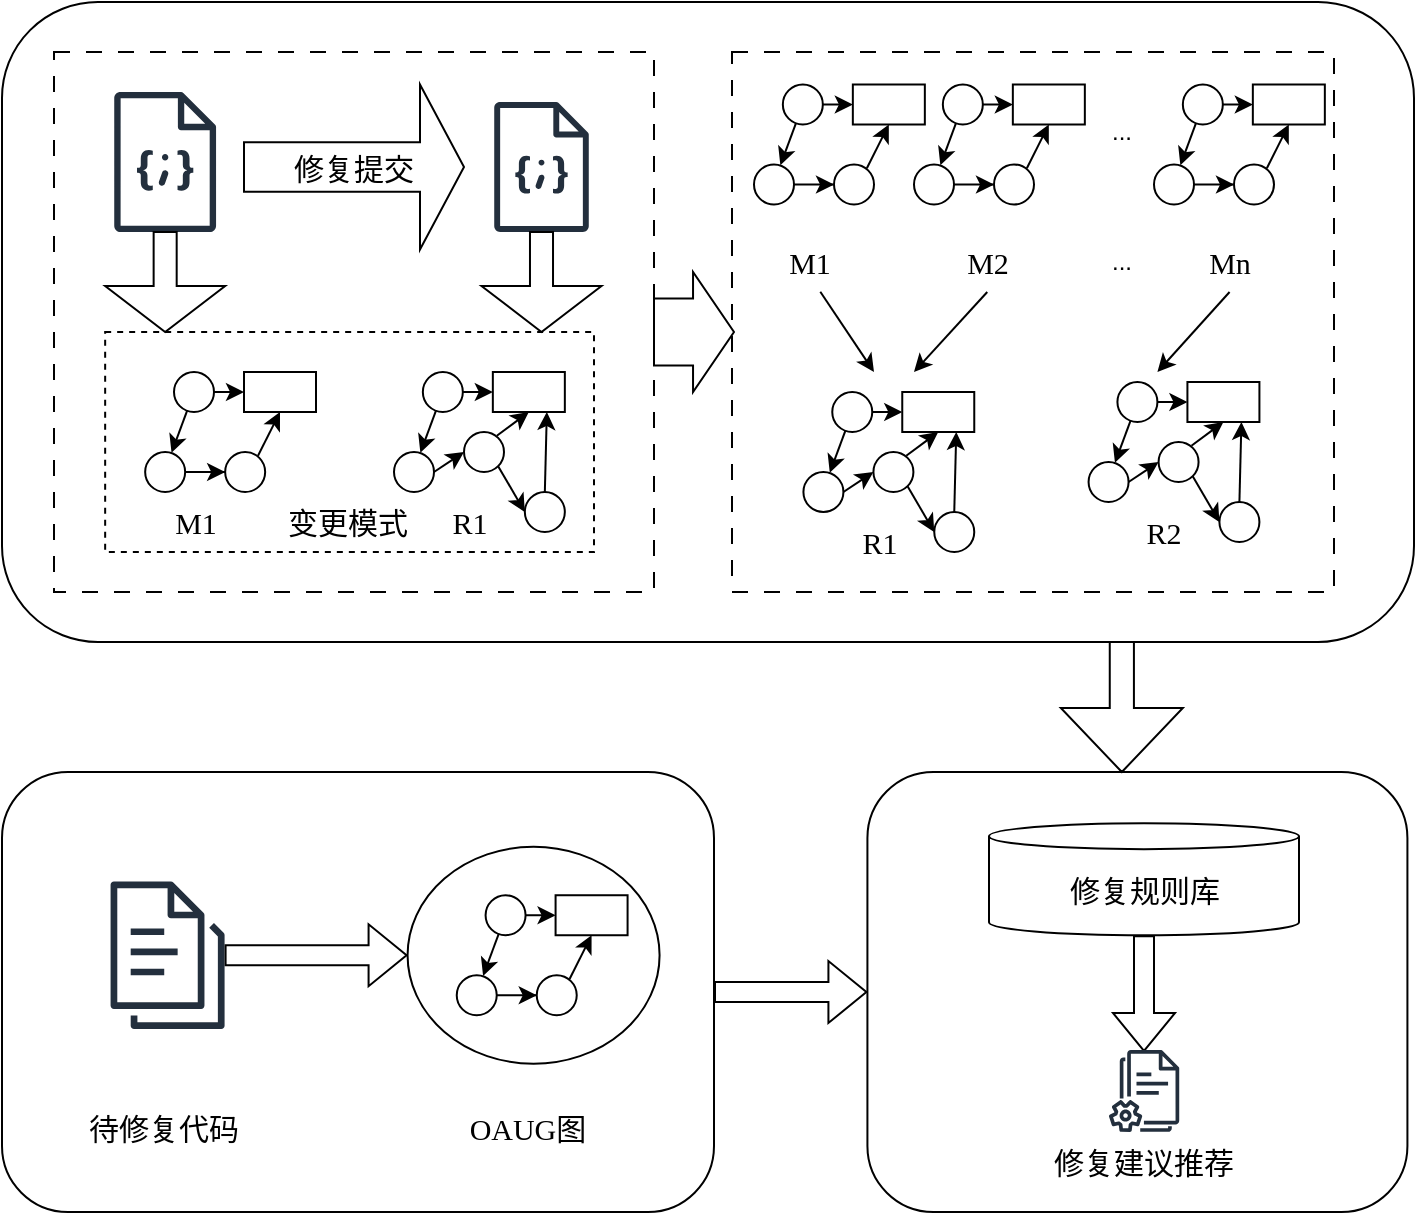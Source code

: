 <mxfile version="24.3.1" type="github">
  <diagram name="第 1 页" id="ZH6cl7m3xcGeVYRq7iUp">
    <mxGraphModel dx="2049" dy="1123" grid="1" gridSize="10" guides="1" tooltips="1" connect="1" arrows="1" fold="1" page="1" pageScale="1" pageWidth="827" pageHeight="1169" math="0" shadow="0">
      <root>
        <mxCell id="0" />
        <mxCell id="1" parent="0" />
        <mxCell id="i0T56b6DDUv1fpAvDgfl-138" value="" style="rounded=1;whiteSpace=wrap;html=1;" vertex="1" parent="1">
          <mxGeometry x="506.71" y="490" width="270" height="220" as="geometry" />
        </mxCell>
        <mxCell id="i0T56b6DDUv1fpAvDgfl-113" value="" style="rounded=1;whiteSpace=wrap;html=1;" vertex="1" parent="1">
          <mxGeometry x="74" y="490" width="356" height="220" as="geometry" />
        </mxCell>
        <mxCell id="i0T56b6DDUv1fpAvDgfl-134" value="" style="ellipse;whiteSpace=wrap;html=1;" vertex="1" parent="1">
          <mxGeometry x="276.79" y="527.37" width="126" height="108.5" as="geometry" />
        </mxCell>
        <mxCell id="i0T56b6DDUv1fpAvDgfl-1" value="" style="rounded=1;whiteSpace=wrap;html=1;" vertex="1" parent="1">
          <mxGeometry x="74" y="105" width="706" height="320" as="geometry" />
        </mxCell>
        <mxCell id="i0T56b6DDUv1fpAvDgfl-109" value="" style="rounded=0;whiteSpace=wrap;html=1;dashed=1;dashPattern=8 8;" vertex="1" parent="1">
          <mxGeometry x="439" y="130" width="301" height="270" as="geometry" />
        </mxCell>
        <mxCell id="i0T56b6DDUv1fpAvDgfl-2" value="" style="rounded=0;whiteSpace=wrap;html=1;dashed=1;dashPattern=8 8;" vertex="1" parent="1">
          <mxGeometry x="100" y="130" width="300" height="270" as="geometry" />
        </mxCell>
        <mxCell id="i0T56b6DDUv1fpAvDgfl-3" value="" style="sketch=0;outlineConnect=0;fontColor=#232F3E;gradientColor=none;fillColor=#232F3D;strokeColor=none;dashed=0;verticalLabelPosition=bottom;verticalAlign=top;align=center;html=1;fontSize=12;fontStyle=0;aspect=fixed;pointerEvents=1;shape=mxgraph.aws4.json_script;" vertex="1" parent="1">
          <mxGeometry x="130" y="150" width="51.15" height="70" as="geometry" />
        </mxCell>
        <mxCell id="i0T56b6DDUv1fpAvDgfl-4" value="修复提交" style="shape=singleArrow;whiteSpace=wrap;html=1;fontFamily=宋体-简;fontSize=15;" vertex="1" parent="1">
          <mxGeometry x="195" y="146.25" width="110" height="82.5" as="geometry" />
        </mxCell>
        <mxCell id="i0T56b6DDUv1fpAvDgfl-5" value="" style="sketch=0;outlineConnect=0;fontColor=#232F3E;gradientColor=none;fillColor=#232F3D;strokeColor=none;dashed=0;verticalLabelPosition=bottom;verticalAlign=top;align=center;html=1;fontSize=12;fontStyle=0;aspect=fixed;pointerEvents=1;shape=mxgraph.aws4.json_script;" vertex="1" parent="1">
          <mxGeometry x="320" y="155" width="47.5" height="65" as="geometry" />
        </mxCell>
        <mxCell id="i0T56b6DDUv1fpAvDgfl-6" value="" style="rounded=0;whiteSpace=wrap;html=1;dashed=1;" vertex="1" parent="1">
          <mxGeometry x="125.58" y="270" width="244.42" height="110" as="geometry" />
        </mxCell>
        <mxCell id="i0T56b6DDUv1fpAvDgfl-8" value="" style="shape=singleArrow;direction=south;whiteSpace=wrap;html=1;arrowWidth=0.192;arrowSize=0.46;" vertex="1" parent="1">
          <mxGeometry x="313.75" y="220" width="60" height="50" as="geometry" />
        </mxCell>
        <mxCell id="i0T56b6DDUv1fpAvDgfl-9" value="" style="ellipse;whiteSpace=wrap;html=1;aspect=fixed;" vertex="1" parent="1">
          <mxGeometry x="160" y="290" width="20" height="20" as="geometry" />
        </mxCell>
        <mxCell id="i0T56b6DDUv1fpAvDgfl-20" style="edgeStyle=orthogonalEdgeStyle;rounded=0;orthogonalLoop=1;jettySize=auto;html=1;entryX=0;entryY=0.5;entryDx=0;entryDy=0;" edge="1" parent="1" source="i0T56b6DDUv1fpAvDgfl-10" target="i0T56b6DDUv1fpAvDgfl-11">
          <mxGeometry relative="1" as="geometry" />
        </mxCell>
        <mxCell id="i0T56b6DDUv1fpAvDgfl-10" value="" style="ellipse;whiteSpace=wrap;html=1;aspect=fixed;" vertex="1" parent="1">
          <mxGeometry x="145.58" y="330" width="20" height="20" as="geometry" />
        </mxCell>
        <mxCell id="i0T56b6DDUv1fpAvDgfl-11" value="" style="ellipse;whiteSpace=wrap;html=1;aspect=fixed;" vertex="1" parent="1">
          <mxGeometry x="185.58" y="330" width="20" height="20" as="geometry" />
        </mxCell>
        <mxCell id="i0T56b6DDUv1fpAvDgfl-17" value="" style="rounded=0;whiteSpace=wrap;html=1;" vertex="1" parent="1">
          <mxGeometry x="195" y="290" width="36" height="20" as="geometry" />
        </mxCell>
        <mxCell id="i0T56b6DDUv1fpAvDgfl-19" value="" style="endArrow=classic;html=1;rounded=0;exitX=0.331;exitY=0.958;exitDx=0;exitDy=0;exitPerimeter=0;entryX=0.659;entryY=0.018;entryDx=0;entryDy=0;entryPerimeter=0;" edge="1" parent="1" source="i0T56b6DDUv1fpAvDgfl-9" target="i0T56b6DDUv1fpAvDgfl-10">
          <mxGeometry width="50" height="50" relative="1" as="geometry">
            <mxPoint x="80" y="550" as="sourcePoint" />
            <mxPoint x="160" y="330" as="targetPoint" />
          </mxGeometry>
        </mxCell>
        <mxCell id="i0T56b6DDUv1fpAvDgfl-21" value="" style="endArrow=classic;html=1;rounded=0;exitX=0.821;exitY=0.095;exitDx=0;exitDy=0;exitPerimeter=0;entryX=0.5;entryY=1;entryDx=0;entryDy=0;" edge="1" parent="1" source="i0T56b6DDUv1fpAvDgfl-11" target="i0T56b6DDUv1fpAvDgfl-17">
          <mxGeometry width="50" height="50" relative="1" as="geometry">
            <mxPoint x="210" y="340" as="sourcePoint" />
            <mxPoint x="260" y="290" as="targetPoint" />
          </mxGeometry>
        </mxCell>
        <mxCell id="i0T56b6DDUv1fpAvDgfl-23" value="" style="endArrow=classic;html=1;rounded=0;exitX=1;exitY=0.5;exitDx=0;exitDy=0;entryX=0;entryY=0.5;entryDx=0;entryDy=0;" edge="1" parent="1" source="i0T56b6DDUv1fpAvDgfl-9" target="i0T56b6DDUv1fpAvDgfl-17">
          <mxGeometry width="50" height="50" relative="1" as="geometry">
            <mxPoint x="180" y="360" as="sourcePoint" />
            <mxPoint x="230" y="310" as="targetPoint" />
          </mxGeometry>
        </mxCell>
        <mxCell id="i0T56b6DDUv1fpAvDgfl-32" value="" style="ellipse;whiteSpace=wrap;html=1;aspect=fixed;" vertex="1" parent="1">
          <mxGeometry x="284.42" y="290" width="20" height="20" as="geometry" />
        </mxCell>
        <mxCell id="i0T56b6DDUv1fpAvDgfl-34" value="" style="ellipse;whiteSpace=wrap;html=1;aspect=fixed;" vertex="1" parent="1">
          <mxGeometry x="270" y="330" width="20" height="20" as="geometry" />
        </mxCell>
        <mxCell id="i0T56b6DDUv1fpAvDgfl-35" value="" style="ellipse;whiteSpace=wrap;html=1;aspect=fixed;" vertex="1" parent="1">
          <mxGeometry x="305" y="320" width="20" height="20" as="geometry" />
        </mxCell>
        <mxCell id="i0T56b6DDUv1fpAvDgfl-36" value="" style="rounded=0;whiteSpace=wrap;html=1;" vertex="1" parent="1">
          <mxGeometry x="319.42" y="290" width="36" height="20" as="geometry" />
        </mxCell>
        <mxCell id="i0T56b6DDUv1fpAvDgfl-37" value="" style="endArrow=classic;html=1;rounded=0;exitX=0.331;exitY=0.958;exitDx=0;exitDy=0;exitPerimeter=0;entryX=0.659;entryY=0.018;entryDx=0;entryDy=0;entryPerimeter=0;" edge="1" parent="1" source="i0T56b6DDUv1fpAvDgfl-32" target="i0T56b6DDUv1fpAvDgfl-34">
          <mxGeometry width="50" height="50" relative="1" as="geometry">
            <mxPoint x="204.42" y="550" as="sourcePoint" />
            <mxPoint x="284.42" y="330" as="targetPoint" />
          </mxGeometry>
        </mxCell>
        <mxCell id="i0T56b6DDUv1fpAvDgfl-38" value="" style="endArrow=classic;html=1;rounded=0;exitX=0.821;exitY=0.095;exitDx=0;exitDy=0;exitPerimeter=0;entryX=0.5;entryY=1;entryDx=0;entryDy=0;" edge="1" parent="1" source="i0T56b6DDUv1fpAvDgfl-35" target="i0T56b6DDUv1fpAvDgfl-36">
          <mxGeometry width="50" height="50" relative="1" as="geometry">
            <mxPoint x="334.42" y="340" as="sourcePoint" />
            <mxPoint x="384.42" y="290" as="targetPoint" />
          </mxGeometry>
        </mxCell>
        <mxCell id="i0T56b6DDUv1fpAvDgfl-39" value="" style="endArrow=classic;html=1;rounded=0;exitX=1;exitY=0.5;exitDx=0;exitDy=0;entryX=0;entryY=0.5;entryDx=0;entryDy=0;" edge="1" parent="1" source="i0T56b6DDUv1fpAvDgfl-32" target="i0T56b6DDUv1fpAvDgfl-36">
          <mxGeometry width="50" height="50" relative="1" as="geometry">
            <mxPoint x="304.42" y="360" as="sourcePoint" />
            <mxPoint x="354.42" y="310" as="targetPoint" />
          </mxGeometry>
        </mxCell>
        <mxCell id="i0T56b6DDUv1fpAvDgfl-40" value="" style="ellipse;whiteSpace=wrap;html=1;aspect=fixed;" vertex="1" parent="1">
          <mxGeometry x="335.42" y="350" width="20" height="20" as="geometry" />
        </mxCell>
        <mxCell id="i0T56b6DDUv1fpAvDgfl-41" value="" style="endArrow=classic;html=1;rounded=0;exitX=0.5;exitY=0;exitDx=0;exitDy=0;entryX=0.75;entryY=1;entryDx=0;entryDy=0;" edge="1" parent="1" source="i0T56b6DDUv1fpAvDgfl-40" target="i0T56b6DDUv1fpAvDgfl-36">
          <mxGeometry width="50" height="50" relative="1" as="geometry">
            <mxPoint x="310" y="390" as="sourcePoint" />
            <mxPoint x="360" y="340" as="targetPoint" />
          </mxGeometry>
        </mxCell>
        <mxCell id="i0T56b6DDUv1fpAvDgfl-42" value="" style="endArrow=classic;html=1;rounded=0;exitX=1;exitY=1;exitDx=0;exitDy=0;entryX=0;entryY=0.5;entryDx=0;entryDy=0;" edge="1" parent="1" source="i0T56b6DDUv1fpAvDgfl-35" target="i0T56b6DDUv1fpAvDgfl-40">
          <mxGeometry width="50" height="50" relative="1" as="geometry">
            <mxPoint x="220" y="390" as="sourcePoint" />
            <mxPoint x="270" y="340" as="targetPoint" />
          </mxGeometry>
        </mxCell>
        <mxCell id="i0T56b6DDUv1fpAvDgfl-43" value="" style="endArrow=classic;html=1;rounded=0;exitX=1;exitY=0.5;exitDx=0;exitDy=0;entryX=0;entryY=0.5;entryDx=0;entryDy=0;" edge="1" parent="1" source="i0T56b6DDUv1fpAvDgfl-34" target="i0T56b6DDUv1fpAvDgfl-35">
          <mxGeometry width="50" height="50" relative="1" as="geometry">
            <mxPoint x="280" y="380" as="sourcePoint" />
            <mxPoint x="330" y="330" as="targetPoint" />
          </mxGeometry>
        </mxCell>
        <mxCell id="i0T56b6DDUv1fpAvDgfl-44" value="变更模式" style="text;html=1;align=center;verticalAlign=middle;whiteSpace=wrap;rounded=0;fontFamily=宋体-简;fontSize=15;" vertex="1" parent="1">
          <mxGeometry x="208.84" y="350" width="75.58" height="30" as="geometry" />
        </mxCell>
        <mxCell id="i0T56b6DDUv1fpAvDgfl-46" value="&lt;font face=&quot;Times New Roman&quot;&gt;M1&lt;/font&gt;" style="text;html=1;align=center;verticalAlign=middle;whiteSpace=wrap;rounded=0;fontFamily=宋体-简;fontSize=15;" vertex="1" parent="1">
          <mxGeometry x="133.26" y="350" width="75.58" height="30" as="geometry" />
        </mxCell>
        <mxCell id="i0T56b6DDUv1fpAvDgfl-47" value="&lt;font face=&quot;Times New Roman&quot;&gt;R1&lt;/font&gt;" style="text;html=1;align=center;verticalAlign=middle;whiteSpace=wrap;rounded=0;fontFamily=宋体-简;fontSize=15;" vertex="1" parent="1">
          <mxGeometry x="270" y="350" width="75.58" height="30" as="geometry" />
        </mxCell>
        <mxCell id="i0T56b6DDUv1fpAvDgfl-48" value="" style="ellipse;whiteSpace=wrap;html=1;aspect=fixed;" vertex="1" parent="1">
          <mxGeometry x="464.42" y="146.25" width="20" height="20" as="geometry" />
        </mxCell>
        <mxCell id="i0T56b6DDUv1fpAvDgfl-49" style="edgeStyle=orthogonalEdgeStyle;rounded=0;orthogonalLoop=1;jettySize=auto;html=1;entryX=0;entryY=0.5;entryDx=0;entryDy=0;" edge="1" parent="1" source="i0T56b6DDUv1fpAvDgfl-50" target="i0T56b6DDUv1fpAvDgfl-51">
          <mxGeometry relative="1" as="geometry" />
        </mxCell>
        <mxCell id="i0T56b6DDUv1fpAvDgfl-50" value="" style="ellipse;whiteSpace=wrap;html=1;aspect=fixed;" vertex="1" parent="1">
          <mxGeometry x="450" y="186.25" width="20" height="20" as="geometry" />
        </mxCell>
        <mxCell id="i0T56b6DDUv1fpAvDgfl-51" value="" style="ellipse;whiteSpace=wrap;html=1;aspect=fixed;" vertex="1" parent="1">
          <mxGeometry x="490" y="186.25" width="20" height="20" as="geometry" />
        </mxCell>
        <mxCell id="i0T56b6DDUv1fpAvDgfl-52" value="" style="rounded=0;whiteSpace=wrap;html=1;" vertex="1" parent="1">
          <mxGeometry x="499.42" y="146.25" width="36" height="20" as="geometry" />
        </mxCell>
        <mxCell id="i0T56b6DDUv1fpAvDgfl-53" value="" style="endArrow=classic;html=1;rounded=0;exitX=0.331;exitY=0.958;exitDx=0;exitDy=0;exitPerimeter=0;entryX=0.659;entryY=0.018;entryDx=0;entryDy=0;entryPerimeter=0;" edge="1" parent="1" source="i0T56b6DDUv1fpAvDgfl-48" target="i0T56b6DDUv1fpAvDgfl-50">
          <mxGeometry width="50" height="50" relative="1" as="geometry">
            <mxPoint x="384.42" y="406.25" as="sourcePoint" />
            <mxPoint x="464.42" y="186.25" as="targetPoint" />
          </mxGeometry>
        </mxCell>
        <mxCell id="i0T56b6DDUv1fpAvDgfl-54" value="" style="endArrow=classic;html=1;rounded=0;exitX=0.821;exitY=0.095;exitDx=0;exitDy=0;exitPerimeter=0;entryX=0.5;entryY=1;entryDx=0;entryDy=0;" edge="1" parent="1" source="i0T56b6DDUv1fpAvDgfl-51" target="i0T56b6DDUv1fpAvDgfl-52">
          <mxGeometry width="50" height="50" relative="1" as="geometry">
            <mxPoint x="514.42" y="196.25" as="sourcePoint" />
            <mxPoint x="564.42" y="146.25" as="targetPoint" />
          </mxGeometry>
        </mxCell>
        <mxCell id="i0T56b6DDUv1fpAvDgfl-55" value="" style="endArrow=classic;html=1;rounded=0;exitX=1;exitY=0.5;exitDx=0;exitDy=0;entryX=0;entryY=0.5;entryDx=0;entryDy=0;" edge="1" parent="1" source="i0T56b6DDUv1fpAvDgfl-48" target="i0T56b6DDUv1fpAvDgfl-52">
          <mxGeometry width="50" height="50" relative="1" as="geometry">
            <mxPoint x="484.42" y="216.25" as="sourcePoint" />
            <mxPoint x="534.42" y="166.25" as="targetPoint" />
          </mxGeometry>
        </mxCell>
        <mxCell id="i0T56b6DDUv1fpAvDgfl-56" value="" style="ellipse;whiteSpace=wrap;html=1;aspect=fixed;" vertex="1" parent="1">
          <mxGeometry x="544.42" y="146.25" width="20" height="20" as="geometry" />
        </mxCell>
        <mxCell id="i0T56b6DDUv1fpAvDgfl-57" style="edgeStyle=orthogonalEdgeStyle;rounded=0;orthogonalLoop=1;jettySize=auto;html=1;entryX=0;entryY=0.5;entryDx=0;entryDy=0;" edge="1" parent="1" source="i0T56b6DDUv1fpAvDgfl-58" target="i0T56b6DDUv1fpAvDgfl-59">
          <mxGeometry relative="1" as="geometry" />
        </mxCell>
        <mxCell id="i0T56b6DDUv1fpAvDgfl-58" value="" style="ellipse;whiteSpace=wrap;html=1;aspect=fixed;" vertex="1" parent="1">
          <mxGeometry x="530" y="186.25" width="20" height="20" as="geometry" />
        </mxCell>
        <mxCell id="i0T56b6DDUv1fpAvDgfl-59" value="" style="ellipse;whiteSpace=wrap;html=1;aspect=fixed;" vertex="1" parent="1">
          <mxGeometry x="570" y="186.25" width="20" height="20" as="geometry" />
        </mxCell>
        <mxCell id="i0T56b6DDUv1fpAvDgfl-60" value="" style="rounded=0;whiteSpace=wrap;html=1;" vertex="1" parent="1">
          <mxGeometry x="579.42" y="146.25" width="36" height="20" as="geometry" />
        </mxCell>
        <mxCell id="i0T56b6DDUv1fpAvDgfl-61" value="" style="endArrow=classic;html=1;rounded=0;exitX=0.331;exitY=0.958;exitDx=0;exitDy=0;exitPerimeter=0;entryX=0.659;entryY=0.018;entryDx=0;entryDy=0;entryPerimeter=0;" edge="1" parent="1" source="i0T56b6DDUv1fpAvDgfl-56" target="i0T56b6DDUv1fpAvDgfl-58">
          <mxGeometry width="50" height="50" relative="1" as="geometry">
            <mxPoint x="464.42" y="406.25" as="sourcePoint" />
            <mxPoint x="544.42" y="186.25" as="targetPoint" />
          </mxGeometry>
        </mxCell>
        <mxCell id="i0T56b6DDUv1fpAvDgfl-62" value="" style="endArrow=classic;html=1;rounded=0;exitX=0.821;exitY=0.095;exitDx=0;exitDy=0;exitPerimeter=0;entryX=0.5;entryY=1;entryDx=0;entryDy=0;" edge="1" parent="1" source="i0T56b6DDUv1fpAvDgfl-59" target="i0T56b6DDUv1fpAvDgfl-60">
          <mxGeometry width="50" height="50" relative="1" as="geometry">
            <mxPoint x="594.42" y="196.25" as="sourcePoint" />
            <mxPoint x="644.42" y="146.25" as="targetPoint" />
          </mxGeometry>
        </mxCell>
        <mxCell id="i0T56b6DDUv1fpAvDgfl-63" value="" style="endArrow=classic;html=1;rounded=0;exitX=1;exitY=0.5;exitDx=0;exitDy=0;entryX=0;entryY=0.5;entryDx=0;entryDy=0;" edge="1" parent="1" source="i0T56b6DDUv1fpAvDgfl-56" target="i0T56b6DDUv1fpAvDgfl-60">
          <mxGeometry width="50" height="50" relative="1" as="geometry">
            <mxPoint x="564.42" y="216.25" as="sourcePoint" />
            <mxPoint x="614.42" y="166.25" as="targetPoint" />
          </mxGeometry>
        </mxCell>
        <mxCell id="i0T56b6DDUv1fpAvDgfl-64" value="" style="ellipse;whiteSpace=wrap;html=1;aspect=fixed;" vertex="1" parent="1">
          <mxGeometry x="664.42" y="146.25" width="20" height="20" as="geometry" />
        </mxCell>
        <mxCell id="i0T56b6DDUv1fpAvDgfl-65" style="edgeStyle=orthogonalEdgeStyle;rounded=0;orthogonalLoop=1;jettySize=auto;html=1;entryX=0;entryY=0.5;entryDx=0;entryDy=0;" edge="1" parent="1" source="i0T56b6DDUv1fpAvDgfl-66" target="i0T56b6DDUv1fpAvDgfl-67">
          <mxGeometry relative="1" as="geometry" />
        </mxCell>
        <mxCell id="i0T56b6DDUv1fpAvDgfl-66" value="" style="ellipse;whiteSpace=wrap;html=1;aspect=fixed;" vertex="1" parent="1">
          <mxGeometry x="650" y="186.25" width="20" height="20" as="geometry" />
        </mxCell>
        <mxCell id="i0T56b6DDUv1fpAvDgfl-67" value="" style="ellipse;whiteSpace=wrap;html=1;aspect=fixed;" vertex="1" parent="1">
          <mxGeometry x="690" y="186.25" width="20" height="20" as="geometry" />
        </mxCell>
        <mxCell id="i0T56b6DDUv1fpAvDgfl-68" value="" style="rounded=0;whiteSpace=wrap;html=1;" vertex="1" parent="1">
          <mxGeometry x="699.42" y="146.25" width="36" height="20" as="geometry" />
        </mxCell>
        <mxCell id="i0T56b6DDUv1fpAvDgfl-69" value="" style="endArrow=classic;html=1;rounded=0;exitX=0.331;exitY=0.958;exitDx=0;exitDy=0;exitPerimeter=0;entryX=0.659;entryY=0.018;entryDx=0;entryDy=0;entryPerimeter=0;" edge="1" parent="1" source="i0T56b6DDUv1fpAvDgfl-64" target="i0T56b6DDUv1fpAvDgfl-66">
          <mxGeometry width="50" height="50" relative="1" as="geometry">
            <mxPoint x="584.42" y="406.25" as="sourcePoint" />
            <mxPoint x="664.42" y="186.25" as="targetPoint" />
          </mxGeometry>
        </mxCell>
        <mxCell id="i0T56b6DDUv1fpAvDgfl-70" value="" style="endArrow=classic;html=1;rounded=0;exitX=0.821;exitY=0.095;exitDx=0;exitDy=0;exitPerimeter=0;entryX=0.5;entryY=1;entryDx=0;entryDy=0;" edge="1" parent="1" source="i0T56b6DDUv1fpAvDgfl-67" target="i0T56b6DDUv1fpAvDgfl-68">
          <mxGeometry width="50" height="50" relative="1" as="geometry">
            <mxPoint x="714.42" y="196.25" as="sourcePoint" />
            <mxPoint x="764.42" y="146.25" as="targetPoint" />
          </mxGeometry>
        </mxCell>
        <mxCell id="i0T56b6DDUv1fpAvDgfl-71" value="" style="endArrow=classic;html=1;rounded=0;exitX=1;exitY=0.5;exitDx=0;exitDy=0;entryX=0;entryY=0.5;entryDx=0;entryDy=0;" edge="1" parent="1" source="i0T56b6DDUv1fpAvDgfl-64" target="i0T56b6DDUv1fpAvDgfl-68">
          <mxGeometry width="50" height="50" relative="1" as="geometry">
            <mxPoint x="684.42" y="216.25" as="sourcePoint" />
            <mxPoint x="734.42" y="166.25" as="targetPoint" />
          </mxGeometry>
        </mxCell>
        <mxCell id="i0T56b6DDUv1fpAvDgfl-72" value="..." style="text;html=1;align=center;verticalAlign=middle;whiteSpace=wrap;rounded=0;" vertex="1" parent="1">
          <mxGeometry x="604.42" y="155" width="60" height="30" as="geometry" />
        </mxCell>
        <mxCell id="i0T56b6DDUv1fpAvDgfl-73" value="&lt;font face=&quot;Times New Roman&quot;&gt;M1&lt;/font&gt;" style="text;html=1;align=center;verticalAlign=middle;whiteSpace=wrap;rounded=0;fontFamily=宋体-简;fontSize=15;" vertex="1" parent="1">
          <mxGeometry x="440" y="220" width="75.58" height="30" as="geometry" />
        </mxCell>
        <mxCell id="i0T56b6DDUv1fpAvDgfl-74" value="&lt;font face=&quot;Times New Roman&quot;&gt;M2&lt;/font&gt;" style="text;html=1;align=center;verticalAlign=middle;whiteSpace=wrap;rounded=0;fontFamily=宋体-简;fontSize=15;" vertex="1" parent="1">
          <mxGeometry x="528.84" y="220" width="75.58" height="30" as="geometry" />
        </mxCell>
        <mxCell id="i0T56b6DDUv1fpAvDgfl-75" value="&lt;font face=&quot;Times New Roman&quot;&gt;Mn&lt;/font&gt;" style="text;html=1;align=center;verticalAlign=middle;whiteSpace=wrap;rounded=0;fontFamily=宋体-简;fontSize=15;" vertex="1" parent="1">
          <mxGeometry x="650.0" y="220" width="75.58" height="30" as="geometry" />
        </mxCell>
        <mxCell id="i0T56b6DDUv1fpAvDgfl-79" value="..." style="text;html=1;align=center;verticalAlign=middle;whiteSpace=wrap;rounded=0;" vertex="1" parent="1">
          <mxGeometry x="604.42" y="220" width="60" height="30" as="geometry" />
        </mxCell>
        <mxCell id="i0T56b6DDUv1fpAvDgfl-81" value="" style="ellipse;whiteSpace=wrap;html=1;aspect=fixed;" vertex="1" parent="1">
          <mxGeometry x="489.13" y="300" width="20" height="20" as="geometry" />
        </mxCell>
        <mxCell id="i0T56b6DDUv1fpAvDgfl-82" value="" style="ellipse;whiteSpace=wrap;html=1;aspect=fixed;" vertex="1" parent="1">
          <mxGeometry x="474.71" y="340" width="20" height="20" as="geometry" />
        </mxCell>
        <mxCell id="i0T56b6DDUv1fpAvDgfl-83" value="" style="ellipse;whiteSpace=wrap;html=1;aspect=fixed;" vertex="1" parent="1">
          <mxGeometry x="509.71" y="330" width="20" height="20" as="geometry" />
        </mxCell>
        <mxCell id="i0T56b6DDUv1fpAvDgfl-84" value="" style="rounded=0;whiteSpace=wrap;html=1;" vertex="1" parent="1">
          <mxGeometry x="524.13" y="300" width="36" height="20" as="geometry" />
        </mxCell>
        <mxCell id="i0T56b6DDUv1fpAvDgfl-85" value="" style="endArrow=classic;html=1;rounded=0;exitX=0.331;exitY=0.958;exitDx=0;exitDy=0;exitPerimeter=0;entryX=0.659;entryY=0.018;entryDx=0;entryDy=0;entryPerimeter=0;" edge="1" parent="1" source="i0T56b6DDUv1fpAvDgfl-81" target="i0T56b6DDUv1fpAvDgfl-82">
          <mxGeometry width="50" height="50" relative="1" as="geometry">
            <mxPoint x="409.13" y="560" as="sourcePoint" />
            <mxPoint x="489.13" y="340" as="targetPoint" />
          </mxGeometry>
        </mxCell>
        <mxCell id="i0T56b6DDUv1fpAvDgfl-86" value="" style="endArrow=classic;html=1;rounded=0;exitX=0.821;exitY=0.095;exitDx=0;exitDy=0;exitPerimeter=0;entryX=0.5;entryY=1;entryDx=0;entryDy=0;" edge="1" parent="1" source="i0T56b6DDUv1fpAvDgfl-83" target="i0T56b6DDUv1fpAvDgfl-84">
          <mxGeometry width="50" height="50" relative="1" as="geometry">
            <mxPoint x="539.13" y="350" as="sourcePoint" />
            <mxPoint x="589.13" y="300" as="targetPoint" />
          </mxGeometry>
        </mxCell>
        <mxCell id="i0T56b6DDUv1fpAvDgfl-87" value="" style="endArrow=classic;html=1;rounded=0;exitX=1;exitY=0.5;exitDx=0;exitDy=0;entryX=0;entryY=0.5;entryDx=0;entryDy=0;" edge="1" parent="1" source="i0T56b6DDUv1fpAvDgfl-81" target="i0T56b6DDUv1fpAvDgfl-84">
          <mxGeometry width="50" height="50" relative="1" as="geometry">
            <mxPoint x="509.13" y="370" as="sourcePoint" />
            <mxPoint x="559.13" y="320" as="targetPoint" />
          </mxGeometry>
        </mxCell>
        <mxCell id="i0T56b6DDUv1fpAvDgfl-88" value="" style="ellipse;whiteSpace=wrap;html=1;aspect=fixed;" vertex="1" parent="1">
          <mxGeometry x="540.13" y="360" width="20" height="20" as="geometry" />
        </mxCell>
        <mxCell id="i0T56b6DDUv1fpAvDgfl-89" value="" style="endArrow=classic;html=1;rounded=0;exitX=0.5;exitY=0;exitDx=0;exitDy=0;entryX=0.75;entryY=1;entryDx=0;entryDy=0;" edge="1" parent="1" source="i0T56b6DDUv1fpAvDgfl-88" target="i0T56b6DDUv1fpAvDgfl-84">
          <mxGeometry width="50" height="50" relative="1" as="geometry">
            <mxPoint x="514.71" y="400" as="sourcePoint" />
            <mxPoint x="564.71" y="350" as="targetPoint" />
          </mxGeometry>
        </mxCell>
        <mxCell id="i0T56b6DDUv1fpAvDgfl-90" value="" style="endArrow=classic;html=1;rounded=0;exitX=1;exitY=1;exitDx=0;exitDy=0;entryX=0;entryY=0.5;entryDx=0;entryDy=0;" edge="1" parent="1" source="i0T56b6DDUv1fpAvDgfl-83" target="i0T56b6DDUv1fpAvDgfl-88">
          <mxGeometry width="50" height="50" relative="1" as="geometry">
            <mxPoint x="424.71" y="400" as="sourcePoint" />
            <mxPoint x="474.71" y="350" as="targetPoint" />
          </mxGeometry>
        </mxCell>
        <mxCell id="i0T56b6DDUv1fpAvDgfl-91" value="" style="endArrow=classic;html=1;rounded=0;exitX=1;exitY=0.5;exitDx=0;exitDy=0;entryX=0;entryY=0.5;entryDx=0;entryDy=0;" edge="1" parent="1" source="i0T56b6DDUv1fpAvDgfl-82" target="i0T56b6DDUv1fpAvDgfl-83">
          <mxGeometry width="50" height="50" relative="1" as="geometry">
            <mxPoint x="484.71" y="390" as="sourcePoint" />
            <mxPoint x="534.71" y="340" as="targetPoint" />
          </mxGeometry>
        </mxCell>
        <mxCell id="i0T56b6DDUv1fpAvDgfl-92" value="&lt;font face=&quot;Times New Roman&quot;&gt;R1&lt;/font&gt;" style="text;html=1;align=center;verticalAlign=middle;whiteSpace=wrap;rounded=0;fontFamily=宋体-简;fontSize=15;" vertex="1" parent="1">
          <mxGeometry x="474.71" y="360" width="75.58" height="30" as="geometry" />
        </mxCell>
        <mxCell id="i0T56b6DDUv1fpAvDgfl-93" value="" style="ellipse;whiteSpace=wrap;html=1;aspect=fixed;" vertex="1" parent="1">
          <mxGeometry x="631.71" y="295" width="20" height="20" as="geometry" />
        </mxCell>
        <mxCell id="i0T56b6DDUv1fpAvDgfl-94" value="" style="ellipse;whiteSpace=wrap;html=1;aspect=fixed;" vertex="1" parent="1">
          <mxGeometry x="617.29" y="335" width="20" height="20" as="geometry" />
        </mxCell>
        <mxCell id="i0T56b6DDUv1fpAvDgfl-95" value="" style="ellipse;whiteSpace=wrap;html=1;aspect=fixed;" vertex="1" parent="1">
          <mxGeometry x="652.29" y="325" width="20" height="20" as="geometry" />
        </mxCell>
        <mxCell id="i0T56b6DDUv1fpAvDgfl-96" value="" style="rounded=0;whiteSpace=wrap;html=1;" vertex="1" parent="1">
          <mxGeometry x="666.71" y="295" width="36" height="20" as="geometry" />
        </mxCell>
        <mxCell id="i0T56b6DDUv1fpAvDgfl-97" value="" style="endArrow=classic;html=1;rounded=0;exitX=0.331;exitY=0.958;exitDx=0;exitDy=0;exitPerimeter=0;entryX=0.659;entryY=0.018;entryDx=0;entryDy=0;entryPerimeter=0;" edge="1" parent="1" source="i0T56b6DDUv1fpAvDgfl-93" target="i0T56b6DDUv1fpAvDgfl-94">
          <mxGeometry width="50" height="50" relative="1" as="geometry">
            <mxPoint x="551.71" y="555" as="sourcePoint" />
            <mxPoint x="631.71" y="335" as="targetPoint" />
          </mxGeometry>
        </mxCell>
        <mxCell id="i0T56b6DDUv1fpAvDgfl-98" value="" style="endArrow=classic;html=1;rounded=0;exitX=0.821;exitY=0.095;exitDx=0;exitDy=0;exitPerimeter=0;entryX=0.5;entryY=1;entryDx=0;entryDy=0;" edge="1" parent="1" source="i0T56b6DDUv1fpAvDgfl-95" target="i0T56b6DDUv1fpAvDgfl-96">
          <mxGeometry width="50" height="50" relative="1" as="geometry">
            <mxPoint x="681.71" y="345" as="sourcePoint" />
            <mxPoint x="731.71" y="295" as="targetPoint" />
          </mxGeometry>
        </mxCell>
        <mxCell id="i0T56b6DDUv1fpAvDgfl-99" value="" style="endArrow=classic;html=1;rounded=0;exitX=1;exitY=0.5;exitDx=0;exitDy=0;entryX=0;entryY=0.5;entryDx=0;entryDy=0;" edge="1" parent="1" source="i0T56b6DDUv1fpAvDgfl-93" target="i0T56b6DDUv1fpAvDgfl-96">
          <mxGeometry width="50" height="50" relative="1" as="geometry">
            <mxPoint x="651.71" y="365" as="sourcePoint" />
            <mxPoint x="701.71" y="315" as="targetPoint" />
          </mxGeometry>
        </mxCell>
        <mxCell id="i0T56b6DDUv1fpAvDgfl-100" value="" style="ellipse;whiteSpace=wrap;html=1;aspect=fixed;" vertex="1" parent="1">
          <mxGeometry x="682.71" y="355" width="20" height="20" as="geometry" />
        </mxCell>
        <mxCell id="i0T56b6DDUv1fpAvDgfl-101" value="" style="endArrow=classic;html=1;rounded=0;exitX=0.5;exitY=0;exitDx=0;exitDy=0;entryX=0.75;entryY=1;entryDx=0;entryDy=0;" edge="1" parent="1" source="i0T56b6DDUv1fpAvDgfl-100" target="i0T56b6DDUv1fpAvDgfl-96">
          <mxGeometry width="50" height="50" relative="1" as="geometry">
            <mxPoint x="657.29" y="395" as="sourcePoint" />
            <mxPoint x="707.29" y="345" as="targetPoint" />
          </mxGeometry>
        </mxCell>
        <mxCell id="i0T56b6DDUv1fpAvDgfl-102" value="" style="endArrow=classic;html=1;rounded=0;exitX=1;exitY=1;exitDx=0;exitDy=0;entryX=0;entryY=0.5;entryDx=0;entryDy=0;" edge="1" parent="1" source="i0T56b6DDUv1fpAvDgfl-95" target="i0T56b6DDUv1fpAvDgfl-100">
          <mxGeometry width="50" height="50" relative="1" as="geometry">
            <mxPoint x="567.29" y="395" as="sourcePoint" />
            <mxPoint x="617.29" y="345" as="targetPoint" />
          </mxGeometry>
        </mxCell>
        <mxCell id="i0T56b6DDUv1fpAvDgfl-103" value="" style="endArrow=classic;html=1;rounded=0;exitX=1;exitY=0.5;exitDx=0;exitDy=0;entryX=0;entryY=0.5;entryDx=0;entryDy=0;" edge="1" parent="1" source="i0T56b6DDUv1fpAvDgfl-94" target="i0T56b6DDUv1fpAvDgfl-95">
          <mxGeometry width="50" height="50" relative="1" as="geometry">
            <mxPoint x="627.29" y="385" as="sourcePoint" />
            <mxPoint x="677.29" y="335" as="targetPoint" />
          </mxGeometry>
        </mxCell>
        <mxCell id="i0T56b6DDUv1fpAvDgfl-104" value="&lt;font face=&quot;Times New Roman&quot;&gt;R2&lt;/font&gt;" style="text;html=1;align=center;verticalAlign=middle;whiteSpace=wrap;rounded=0;fontFamily=宋体-简;fontSize=15;" vertex="1" parent="1">
          <mxGeometry x="617.29" y="355" width="75.58" height="30" as="geometry" />
        </mxCell>
        <mxCell id="i0T56b6DDUv1fpAvDgfl-105" value="" style="endArrow=classic;html=1;rounded=0;exitX=0.571;exitY=0.995;exitDx=0;exitDy=0;exitPerimeter=0;" edge="1" parent="1" source="i0T56b6DDUv1fpAvDgfl-73">
          <mxGeometry width="50" height="50" relative="1" as="geometry">
            <mxPoint x="540" y="300" as="sourcePoint" />
            <mxPoint x="510" y="290" as="targetPoint" />
          </mxGeometry>
        </mxCell>
        <mxCell id="i0T56b6DDUv1fpAvDgfl-106" value="" style="endArrow=classic;html=1;rounded=0;exitX=0.5;exitY=1;exitDx=0;exitDy=0;" edge="1" parent="1" source="i0T56b6DDUv1fpAvDgfl-74">
          <mxGeometry width="50" height="50" relative="1" as="geometry">
            <mxPoint x="493" y="260" as="sourcePoint" />
            <mxPoint x="530" y="290" as="targetPoint" />
          </mxGeometry>
        </mxCell>
        <mxCell id="i0T56b6DDUv1fpAvDgfl-107" value="" style="endArrow=classic;html=1;rounded=0;exitX=0.5;exitY=1;exitDx=0;exitDy=0;" edge="1" parent="1" source="i0T56b6DDUv1fpAvDgfl-75">
          <mxGeometry width="50" height="50" relative="1" as="geometry">
            <mxPoint x="688.71" y="250" as="sourcePoint" />
            <mxPoint x="651.71" y="290" as="targetPoint" />
          </mxGeometry>
        </mxCell>
        <mxCell id="i0T56b6DDUv1fpAvDgfl-110" value="" style="shape=singleArrow;direction=south;whiteSpace=wrap;html=1;arrowWidth=0.198;arrowSize=0.493;" vertex="1" parent="1">
          <mxGeometry x="603.42" y="425" width="61" height="65" as="geometry" />
        </mxCell>
        <mxCell id="i0T56b6DDUv1fpAvDgfl-111" value="" style="shape=singleArrow;whiteSpace=wrap;html=1;arrowWidth=0.558;arrowSize=0.512;" vertex="1" parent="1">
          <mxGeometry x="400" y="240" width="40" height="60" as="geometry" />
        </mxCell>
        <mxCell id="i0T56b6DDUv1fpAvDgfl-112" value="" style="shape=singleArrow;direction=south;whiteSpace=wrap;html=1;arrowWidth=0.192;arrowSize=0.46;" vertex="1" parent="1">
          <mxGeometry x="125.58" y="220" width="60" height="50" as="geometry" />
        </mxCell>
        <mxCell id="i0T56b6DDUv1fpAvDgfl-114" value="" style="sketch=0;outlineConnect=0;fontColor=#232F3E;gradientColor=none;fillColor=#232F3D;strokeColor=none;dashed=0;verticalLabelPosition=bottom;verticalAlign=top;align=center;html=1;fontSize=12;fontStyle=0;aspect=fixed;pointerEvents=1;shape=mxgraph.aws4.documents3;" vertex="1" parent="1">
          <mxGeometry x="128.29" y="542.62" width="57" height="78" as="geometry" />
        </mxCell>
        <mxCell id="i0T56b6DDUv1fpAvDgfl-116" value="待修复代码" style="text;html=1;align=center;verticalAlign=middle;whiteSpace=wrap;rounded=0;fontFamily=宋体-简;fontSize=15;" vertex="1" parent="1">
          <mxGeometry x="108.36" y="652.62" width="94.42" height="30" as="geometry" />
        </mxCell>
        <mxCell id="i0T56b6DDUv1fpAvDgfl-126" value="" style="ellipse;whiteSpace=wrap;html=1;aspect=fixed;" vertex="1" parent="1">
          <mxGeometry x="315.79" y="551.62" width="20" height="20" as="geometry" />
        </mxCell>
        <mxCell id="i0T56b6DDUv1fpAvDgfl-127" style="edgeStyle=orthogonalEdgeStyle;rounded=0;orthogonalLoop=1;jettySize=auto;html=1;entryX=0;entryY=0.5;entryDx=0;entryDy=0;" edge="1" parent="1" source="i0T56b6DDUv1fpAvDgfl-128" target="i0T56b6DDUv1fpAvDgfl-129">
          <mxGeometry relative="1" as="geometry" />
        </mxCell>
        <mxCell id="i0T56b6DDUv1fpAvDgfl-128" value="" style="ellipse;whiteSpace=wrap;html=1;aspect=fixed;" vertex="1" parent="1">
          <mxGeometry x="301.37" y="591.62" width="20" height="20" as="geometry" />
        </mxCell>
        <mxCell id="i0T56b6DDUv1fpAvDgfl-129" value="" style="ellipse;whiteSpace=wrap;html=1;aspect=fixed;" vertex="1" parent="1">
          <mxGeometry x="341.37" y="591.62" width="20" height="20" as="geometry" />
        </mxCell>
        <mxCell id="i0T56b6DDUv1fpAvDgfl-130" value="" style="rounded=0;whiteSpace=wrap;html=1;" vertex="1" parent="1">
          <mxGeometry x="350.79" y="551.62" width="36" height="20" as="geometry" />
        </mxCell>
        <mxCell id="i0T56b6DDUv1fpAvDgfl-131" value="" style="endArrow=classic;html=1;rounded=0;exitX=0.331;exitY=0.958;exitDx=0;exitDy=0;exitPerimeter=0;entryX=0.659;entryY=0.018;entryDx=0;entryDy=0;entryPerimeter=0;" edge="1" parent="1" source="i0T56b6DDUv1fpAvDgfl-126" target="i0T56b6DDUv1fpAvDgfl-128">
          <mxGeometry width="50" height="50" relative="1" as="geometry">
            <mxPoint x="235.79" y="811.62" as="sourcePoint" />
            <mxPoint x="315.79" y="591.62" as="targetPoint" />
          </mxGeometry>
        </mxCell>
        <mxCell id="i0T56b6DDUv1fpAvDgfl-132" value="" style="endArrow=classic;html=1;rounded=0;exitX=0.821;exitY=0.095;exitDx=0;exitDy=0;exitPerimeter=0;entryX=0.5;entryY=1;entryDx=0;entryDy=0;" edge="1" parent="1" source="i0T56b6DDUv1fpAvDgfl-129" target="i0T56b6DDUv1fpAvDgfl-130">
          <mxGeometry width="50" height="50" relative="1" as="geometry">
            <mxPoint x="365.79" y="601.62" as="sourcePoint" />
            <mxPoint x="415.79" y="551.62" as="targetPoint" />
          </mxGeometry>
        </mxCell>
        <mxCell id="i0T56b6DDUv1fpAvDgfl-133" value="" style="endArrow=classic;html=1;rounded=0;exitX=1;exitY=0.5;exitDx=0;exitDy=0;entryX=0;entryY=0.5;entryDx=0;entryDy=0;" edge="1" parent="1" source="i0T56b6DDUv1fpAvDgfl-126" target="i0T56b6DDUv1fpAvDgfl-130">
          <mxGeometry width="50" height="50" relative="1" as="geometry">
            <mxPoint x="335.79" y="621.62" as="sourcePoint" />
            <mxPoint x="385.79" y="571.62" as="targetPoint" />
          </mxGeometry>
        </mxCell>
        <mxCell id="i0T56b6DDUv1fpAvDgfl-135" value="" style="shape=flexArrow;endArrow=classic;html=1;rounded=0;entryX=0;entryY=0.5;entryDx=0;entryDy=0;" edge="1" parent="1" source="i0T56b6DDUv1fpAvDgfl-114" target="i0T56b6DDUv1fpAvDgfl-134">
          <mxGeometry width="50" height="50" relative="1" as="geometry">
            <mxPoint x="216.79" y="612.62" as="sourcePoint" />
            <mxPoint x="266.79" y="562.62" as="targetPoint" />
          </mxGeometry>
        </mxCell>
        <mxCell id="i0T56b6DDUv1fpAvDgfl-136" value="&lt;font face=&quot;Times New Roman&quot;&gt;OAUG&lt;/font&gt;图" style="text;html=1;align=center;verticalAlign=middle;whiteSpace=wrap;rounded=0;fontFamily=宋体-简;fontSize=15;" vertex="1" parent="1">
          <mxGeometry x="290.21" y="652.62" width="94.42" height="30" as="geometry" />
        </mxCell>
        <mxCell id="i0T56b6DDUv1fpAvDgfl-137" value="&lt;font style=&quot;font-size: 15px;&quot; face=&quot;宋体-简&quot;&gt;修复规则库&lt;/font&gt;" style="shape=cylinder3;whiteSpace=wrap;html=1;boundedLbl=1;backgroundOutline=1;size=6.478;" vertex="1" parent="1">
          <mxGeometry x="567.5" y="515.62" width="155" height="56" as="geometry" />
        </mxCell>
        <mxCell id="i0T56b6DDUv1fpAvDgfl-139" value="" style="shape=flexArrow;endArrow=classic;html=1;rounded=0;exitX=1;exitY=0.5;exitDx=0;exitDy=0;entryX=0;entryY=0.5;entryDx=0;entryDy=0;" edge="1" parent="1" source="i0T56b6DDUv1fpAvDgfl-113" target="i0T56b6DDUv1fpAvDgfl-138">
          <mxGeometry width="50" height="50" relative="1" as="geometry">
            <mxPoint x="360" y="790" as="sourcePoint" />
            <mxPoint x="410" y="740" as="targetPoint" />
          </mxGeometry>
        </mxCell>
        <mxCell id="i0T56b6DDUv1fpAvDgfl-140" value="" style="shape=flexArrow;endArrow=classic;html=1;rounded=0;exitX=0.5;exitY=1;exitDx=0;exitDy=0;exitPerimeter=0;" edge="1" parent="1" source="i0T56b6DDUv1fpAvDgfl-137">
          <mxGeometry width="50" height="50" relative="1" as="geometry">
            <mxPoint x="630" y="660" as="sourcePoint" />
            <mxPoint x="645" y="630" as="targetPoint" />
          </mxGeometry>
        </mxCell>
        <mxCell id="i0T56b6DDUv1fpAvDgfl-141" value="" style="sketch=0;outlineConnect=0;fontColor=#232F3E;gradientColor=none;fillColor=#232F3D;strokeColor=none;dashed=0;verticalLabelPosition=bottom;verticalAlign=top;align=center;html=1;fontSize=12;fontStyle=0;aspect=fixed;pointerEvents=1;shape=mxgraph.aws4.documents2;" vertex="1" parent="1">
          <mxGeometry x="627.39" y="629" width="35.22" height="41" as="geometry" />
        </mxCell>
        <mxCell id="i0T56b6DDUv1fpAvDgfl-142" value="修复建议推荐" style="text;html=1;align=center;verticalAlign=middle;whiteSpace=wrap;rounded=0;fontFamily=宋体-简;fontSize=15;" vertex="1" parent="1">
          <mxGeometry x="597.79" y="670" width="94.42" height="30" as="geometry" />
        </mxCell>
      </root>
    </mxGraphModel>
  </diagram>
</mxfile>
